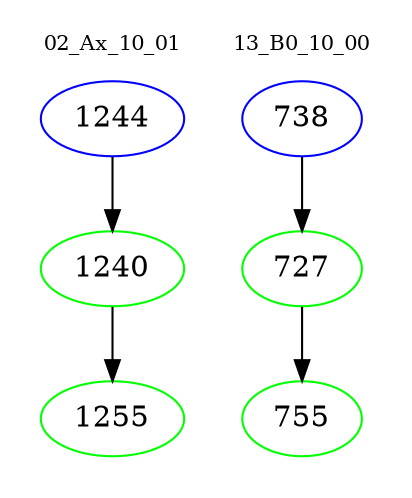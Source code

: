 digraph{
subgraph cluster_0 {
color = white
label = "02_Ax_10_01";
fontsize=10;
T0_1244 [label="1244", color="blue"]
T0_1244 -> T0_1240 [color="black"]
T0_1240 [label="1240", color="green"]
T0_1240 -> T0_1255 [color="black"]
T0_1255 [label="1255", color="green"]
}
subgraph cluster_1 {
color = white
label = "13_B0_10_00";
fontsize=10;
T1_738 [label="738", color="blue"]
T1_738 -> T1_727 [color="black"]
T1_727 [label="727", color="green"]
T1_727 -> T1_755 [color="black"]
T1_755 [label="755", color="green"]
}
}
